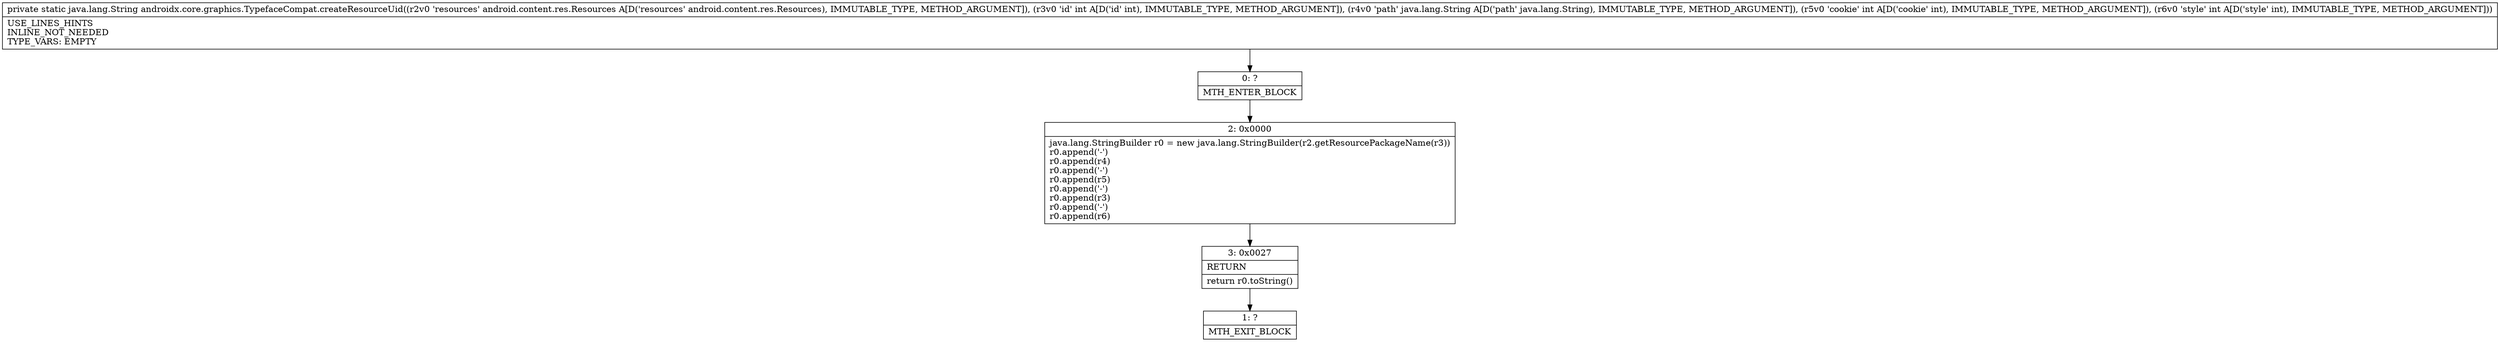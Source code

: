 digraph "CFG forandroidx.core.graphics.TypefaceCompat.createResourceUid(Landroid\/content\/res\/Resources;ILjava\/lang\/String;II)Ljava\/lang\/String;" {
Node_0 [shape=record,label="{0\:\ ?|MTH_ENTER_BLOCK\l}"];
Node_2 [shape=record,label="{2\:\ 0x0000|java.lang.StringBuilder r0 = new java.lang.StringBuilder(r2.getResourcePackageName(r3))\lr0.append('\-')\lr0.append(r4)\lr0.append('\-')\lr0.append(r5)\lr0.append('\-')\lr0.append(r3)\lr0.append('\-')\lr0.append(r6)\l}"];
Node_3 [shape=record,label="{3\:\ 0x0027|RETURN\l|return r0.toString()\l}"];
Node_1 [shape=record,label="{1\:\ ?|MTH_EXIT_BLOCK\l}"];
MethodNode[shape=record,label="{private static java.lang.String androidx.core.graphics.TypefaceCompat.createResourceUid((r2v0 'resources' android.content.res.Resources A[D('resources' android.content.res.Resources), IMMUTABLE_TYPE, METHOD_ARGUMENT]), (r3v0 'id' int A[D('id' int), IMMUTABLE_TYPE, METHOD_ARGUMENT]), (r4v0 'path' java.lang.String A[D('path' java.lang.String), IMMUTABLE_TYPE, METHOD_ARGUMENT]), (r5v0 'cookie' int A[D('cookie' int), IMMUTABLE_TYPE, METHOD_ARGUMENT]), (r6v0 'style' int A[D('style' int), IMMUTABLE_TYPE, METHOD_ARGUMENT]))  | USE_LINES_HINTS\lINLINE_NOT_NEEDED\lTYPE_VARS: EMPTY\l}"];
MethodNode -> Node_0;Node_0 -> Node_2;
Node_2 -> Node_3;
Node_3 -> Node_1;
}

